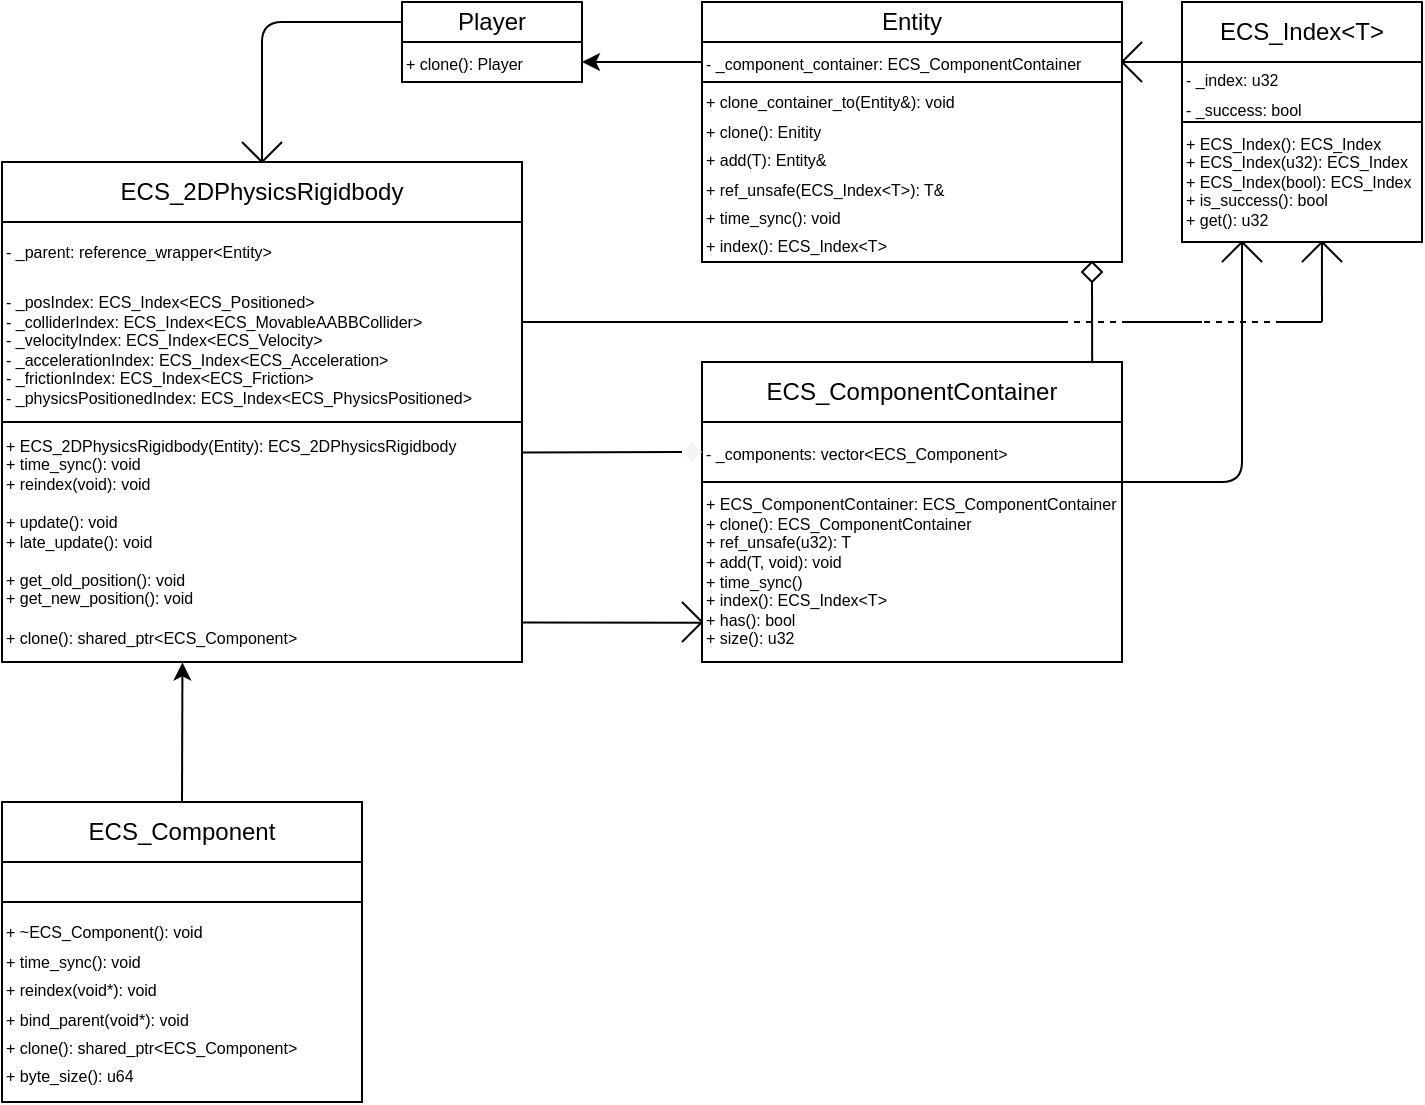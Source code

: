 <mxfile>
    <diagram id="2AC9LZ7GTcQqu8HZiJmk" name="Page-1">
        <mxGraphModel dx="1586" dy="568" grid="1" gridSize="10" guides="1" tooltips="1" connect="1" arrows="1" fold="1" page="1" pageScale="1" pageWidth="850" pageHeight="1100" math="0" shadow="0">
            <root>
                <mxCell id="0"/>
                <mxCell id="1" parent="0"/>
                <mxCell id="2" value="Player" style="rounded=0;whiteSpace=wrap;html=1;" parent="1" vertex="1">
                    <mxGeometry x="140" y="170" width="90" height="20" as="geometry"/>
                </mxCell>
                <mxCell id="4" value="&lt;font style=&quot;font-size: 8px;&quot;&gt;+ clone(): Player&lt;/font&gt;" style="rounded=0;whiteSpace=wrap;html=1;align=left;" parent="1" vertex="1">
                    <mxGeometry x="140" y="190" width="90" height="20" as="geometry"/>
                </mxCell>
                <mxCell id="6" value="Entity" style="rounded=0;whiteSpace=wrap;html=1;" parent="1" vertex="1">
                    <mxGeometry x="290" y="170" width="210" height="20" as="geometry"/>
                </mxCell>
                <mxCell id="7" value="&lt;font style=&quot;font-size: 8px;&quot;&gt;- _component_сontainer:&amp;nbsp;&lt;/font&gt;&lt;span style=&quot;text-align: center;&quot;&gt;&lt;font style=&quot;font-size: 8px;&quot;&gt;ECS_ComponentContainer&lt;/font&gt;&lt;/span&gt;" style="rounded=0;whiteSpace=wrap;html=1;align=left;" parent="1" vertex="1">
                    <mxGeometry x="290" y="190" width="210" height="20" as="geometry"/>
                </mxCell>
                <mxCell id="8" value="&lt;font style=&quot;font-size: 8px;&quot;&gt;+&amp;nbsp;clone_container_to(Entity&amp;amp;): void&lt;br&gt;+ clone(): Enitity&lt;br&gt;+ add(T): Entity&amp;amp;&lt;br&gt;+ ref_unsafe(ECS_Index&amp;lt;T&amp;gt;): T&amp;amp;&lt;br&gt;+ time_sync(): void&lt;br&gt;+ index(): ECS_Index&amp;lt;T&amp;gt;&lt;br&gt;&lt;/font&gt;" style="rounded=0;whiteSpace=wrap;html=1;align=left;" parent="1" vertex="1">
                    <mxGeometry x="290" y="210" width="210" height="90" as="geometry"/>
                </mxCell>
                <mxCell id="9" value="ECS_Index&amp;lt;T&amp;gt;" style="rounded=0;whiteSpace=wrap;html=1;fontSize=12;" parent="1" vertex="1">
                    <mxGeometry x="530" y="170" width="120" height="30" as="geometry"/>
                </mxCell>
                <mxCell id="10" value="&lt;font style=&quot;font-size: 8px;&quot;&gt;- _index: u32&lt;br&gt;- _success: bool&lt;br&gt;&lt;/font&gt;" style="rounded=0;whiteSpace=wrap;html=1;fontSize=12;align=left;" parent="1" vertex="1">
                    <mxGeometry x="530" y="200" width="120" height="30" as="geometry"/>
                </mxCell>
                <mxCell id="11" value="+ ECS_Index(): ECS_Index&lt;br&gt;+ ECS_Index(u32): ECS_Index&lt;br&gt;+ ECS_Index(bool): ECS_Index&lt;br&gt;+ is_success(): bool&lt;br&gt;+ get(): u32" style="rounded=0;whiteSpace=wrap;html=1;fontSize=8;align=left;" parent="1" vertex="1">
                    <mxGeometry x="530" y="230" width="120" height="60" as="geometry"/>
                </mxCell>
                <mxCell id="12" value="&lt;font style=&quot;font-size: 12px;&quot;&gt;ECS_ComponentContainer&lt;/font&gt;" style="rounded=0;whiteSpace=wrap;html=1;fontSize=8;" parent="1" vertex="1">
                    <mxGeometry x="290" y="350" width="210" height="30" as="geometry"/>
                </mxCell>
                <mxCell id="13" value="&lt;span style=&quot;font-size: 8px;&quot;&gt;- _components: vector&amp;lt;ECS_Component&amp;gt;&lt;/span&gt;" style="rounded=0;whiteSpace=wrap;html=1;fontSize=12;align=left;" parent="1" vertex="1">
                    <mxGeometry x="290" y="380" width="210" height="30" as="geometry"/>
                </mxCell>
                <mxCell id="14" value="+&amp;nbsp;&lt;font style=&quot;font-size: 8px;&quot;&gt;ECS_ComponentContainer:&amp;nbsp;&lt;/font&gt;ECS_ComponentContainer&lt;br&gt;+ clone(): ECS_ComponentContainer&lt;br&gt;+ ref_unsafe(u32): T&lt;br&gt;+ add(T, void): void&lt;br&gt;+ time_sync()&lt;br&gt;+ index(): ECS_Index&amp;lt;T&amp;gt;&lt;br&gt;+ has(): bool&lt;br&gt;+ size(): u32" style="rounded=0;whiteSpace=wrap;html=1;fontSize=8;align=left;" parent="1" vertex="1">
                    <mxGeometry x="290" y="410" width="210" height="90" as="geometry"/>
                </mxCell>
                <mxCell id="18" value="" style="rhombus;whiteSpace=wrap;html=1;fontSize=8;" parent="1" vertex="1">
                    <mxGeometry x="480" y="300" width="10" height="10" as="geometry"/>
                </mxCell>
                <mxCell id="19" value="" style="endArrow=none;html=1;fontSize=8;entryX=0.929;entryY=-0.001;entryDx=0;entryDy=0;entryPerimeter=0;" parent="1" target="12" edge="1">
                    <mxGeometry width="50" height="50" relative="1" as="geometry">
                        <mxPoint x="485" y="310" as="sourcePoint"/>
                        <mxPoint x="250" y="210" as="targetPoint"/>
                    </mxGeometry>
                </mxCell>
                <mxCell id="23" value="&lt;font style=&quot;font-size: 12px;&quot;&gt;ECS_2DPhysicsRigidbody&lt;/font&gt;" style="rounded=0;whiteSpace=wrap;html=1;fontSize=8;" parent="1" vertex="1">
                    <mxGeometry x="-60" y="250" width="260" height="30" as="geometry"/>
                </mxCell>
                <mxCell id="25" value="&lt;div style=&quot;&quot;&gt;&lt;span style=&quot;font-size: 8px; background-color: initial;&quot;&gt;- _parent: reference_wrapper&amp;lt;Entity&amp;gt;&lt;/span&gt;&lt;/div&gt;&lt;font style=&quot;&quot;&gt;&lt;div style=&quot;&quot;&gt;&lt;span style=&quot;font-size: 8px;&quot;&gt;&lt;br&gt;&lt;/span&gt;&lt;/div&gt;&lt;span style=&quot;font-size: 8px;&quot;&gt;&lt;div style=&quot;&quot;&gt;&lt;span style=&quot;background-color: initial;&quot;&gt;- _posIndex: ECS_Index&amp;lt;ECS_Positioned&amp;gt;&lt;/span&gt;&lt;/div&gt;&lt;div style=&quot;&quot;&gt;&lt;span style=&quot;background-color: initial;&quot;&gt;- _colliderIndex: ECS_Index&amp;lt;ECS_MovableAABBCollider&amp;gt;&lt;/span&gt;&lt;/div&gt;&lt;div style=&quot;&quot;&gt;&lt;span style=&quot;background-color: initial;&quot;&gt;- _velocityIndex: ECS_Index&amp;lt;ECS_Velocity&amp;gt;&lt;/span&gt;&lt;/div&gt;&lt;div style=&quot;&quot;&gt;&lt;span style=&quot;background-color: initial;&quot;&gt;- _accelerationIndex: ECS_Index&amp;lt;ECS_Acceleration&amp;gt;&lt;/span&gt;&lt;/div&gt;&lt;div style=&quot;&quot;&gt;&lt;span style=&quot;background-color: initial;&quot;&gt;- _frictionIndex: ECS_Index&amp;lt;ECS_Friction&amp;gt;&lt;/span&gt;&lt;/div&gt;&lt;div style=&quot;&quot;&gt;&lt;span style=&quot;background-color: initial;&quot;&gt;- _physicsPositionedIndex: ECS_Index&amp;lt;ECS_PhysicsPositioned&amp;gt;&lt;/span&gt;&lt;/div&gt;&lt;/span&gt;&lt;/font&gt;" style="rounded=0;whiteSpace=wrap;html=1;fontSize=12;align=left;" parent="1" vertex="1">
                    <mxGeometry x="-60" y="280" width="260" height="100" as="geometry"/>
                </mxCell>
                <mxCell id="26" value="+ ECS_2DPhysicsRigidbody(Entity): ECS_2DPhysicsRigidbody&lt;br&gt;+ time_sync(): void&lt;br&gt;+ reindex(void): void&lt;br&gt;&lt;br&gt;+ update(): void&lt;br&gt;+ late_update(): void&lt;br&gt;&lt;br&gt;+ get_old_position(): void&lt;br&gt;+ get_new_position(): void&lt;br&gt;&lt;br&gt;+ clone(): shared_ptr&amp;lt;ECS_Component&amp;gt;" style="rounded=0;whiteSpace=wrap;html=1;fontSize=8;align=left;" parent="1" vertex="1">
                    <mxGeometry x="-60" y="380" width="260" height="120" as="geometry"/>
                </mxCell>
                <mxCell id="29" value="" style="endArrow=none;html=1;fontSize=8;exitX=1;exitY=0.5;exitDx=0;exitDy=0;" parent="1" source="25" edge="1">
                    <mxGeometry width="50" height="50" relative="1" as="geometry">
                        <mxPoint x="210" y="330.0" as="sourcePoint"/>
                        <mxPoint x="470" y="330" as="targetPoint"/>
                    </mxGeometry>
                </mxCell>
                <mxCell id="30" value="" style="endArrow=none;html=1;fontSize=8;" parent="1" edge="1">
                    <mxGeometry width="50" height="50" relative="1" as="geometry">
                        <mxPoint x="500" y="330" as="sourcePoint"/>
                        <mxPoint x="540" y="330" as="targetPoint"/>
                    </mxGeometry>
                </mxCell>
                <mxCell id="31" value="" style="endArrow=none;html=1;fontSize=8;" parent="1" edge="1">
                    <mxGeometry width="50" height="50" relative="1" as="geometry">
                        <mxPoint x="580" y="330" as="sourcePoint"/>
                        <mxPoint x="600" y="330" as="targetPoint"/>
                    </mxGeometry>
                </mxCell>
                <mxCell id="32" value="" style="endArrow=none;html=1;fontSize=8;exitX=0.583;exitY=0.994;exitDx=0;exitDy=0;exitPerimeter=0;" parent="1" source="11" edge="1">
                    <mxGeometry width="50" height="50" relative="1" as="geometry">
                        <mxPoint x="580" y="339.9" as="sourcePoint"/>
                        <mxPoint x="600" y="330" as="targetPoint"/>
                    </mxGeometry>
                </mxCell>
                <mxCell id="34" value="" style="endArrow=none;dashed=1;html=1;fontSize=8;" parent="1" edge="1">
                    <mxGeometry width="50" height="50" relative="1" as="geometry">
                        <mxPoint x="470" y="330" as="sourcePoint"/>
                        <mxPoint x="500" y="330" as="targetPoint"/>
                    </mxGeometry>
                </mxCell>
                <mxCell id="35" value="" style="endArrow=none;dashed=1;html=1;fontSize=8;" parent="1" edge="1">
                    <mxGeometry width="50" height="50" relative="1" as="geometry">
                        <mxPoint x="580" y="330" as="sourcePoint"/>
                        <mxPoint x="540" y="330" as="targetPoint"/>
                    </mxGeometry>
                </mxCell>
                <mxCell id="37" value="" style="rhombus;whiteSpace=wrap;html=1;fontSize=8;labelBackgroundColor=#1D1D1D;fillColor=#f5f5f5;gradientColor=none;strokeColor=none;" parent="1" vertex="1">
                    <mxGeometry x="280" y="390" width="10" height="10" as="geometry"/>
                </mxCell>
                <mxCell id="38" value="" style="endArrow=none;html=1;fontSize=8;entryX=0.999;entryY=0.127;entryDx=0;entryDy=0;entryPerimeter=0;exitX=0;exitY=0.5;exitDx=0;exitDy=0;" parent="1" source="37" target="26" edge="1">
                    <mxGeometry width="50" height="50" relative="1" as="geometry">
                        <mxPoint x="495" y="320" as="sourcePoint"/>
                        <mxPoint x="495.09" y="359.97" as="targetPoint"/>
                    </mxGeometry>
                </mxCell>
                <mxCell id="39" value="" style="endArrow=none;html=1;exitX=1;exitY=0;exitDx=0;exitDy=0;entryX=0.25;entryY=1;entryDx=0;entryDy=0;" edge="1" parent="1" source="14" target="11">
                    <mxGeometry width="50" height="50" relative="1" as="geometry">
                        <mxPoint x="620" y="470" as="sourcePoint"/>
                        <mxPoint x="670" y="420" as="targetPoint"/>
                        <Array as="points">
                            <mxPoint x="560" y="410"/>
                        </Array>
                    </mxGeometry>
                </mxCell>
                <mxCell id="40" value="" style="endArrow=none;html=1;" edge="1" parent="1">
                    <mxGeometry width="50" height="50" relative="1" as="geometry">
                        <mxPoint x="550" y="300" as="sourcePoint"/>
                        <mxPoint x="560" y="290" as="targetPoint"/>
                    </mxGeometry>
                </mxCell>
                <mxCell id="41" value="" style="endArrow=none;html=1;" edge="1" parent="1">
                    <mxGeometry width="50" height="50" relative="1" as="geometry">
                        <mxPoint x="570" y="300" as="sourcePoint"/>
                        <mxPoint x="560" y="290" as="targetPoint"/>
                    </mxGeometry>
                </mxCell>
                <mxCell id="42" value="" style="endArrow=none;html=1;entryX=0;entryY=0;entryDx=0;entryDy=0;exitX=1;exitY=0.5;exitDx=0;exitDy=0;" edge="1" parent="1" source="7" target="10">
                    <mxGeometry width="50" height="50" relative="1" as="geometry">
                        <mxPoint x="500" y="260" as="sourcePoint"/>
                        <mxPoint x="550" y="210" as="targetPoint"/>
                    </mxGeometry>
                </mxCell>
                <mxCell id="43" value="" style="endArrow=none;html=1;" edge="1" parent="1">
                    <mxGeometry width="50" height="50" relative="1" as="geometry">
                        <mxPoint x="500" y="200" as="sourcePoint"/>
                        <mxPoint x="510" y="210" as="targetPoint"/>
                    </mxGeometry>
                </mxCell>
                <mxCell id="44" value="" style="endArrow=none;html=1;" edge="1" parent="1">
                    <mxGeometry width="50" height="50" relative="1" as="geometry">
                        <mxPoint x="500" y="200" as="sourcePoint"/>
                        <mxPoint x="510" y="190" as="targetPoint"/>
                    </mxGeometry>
                </mxCell>
                <mxCell id="45" value="" style="endArrow=none;html=1;exitX=1;exitY=0.835;exitDx=0;exitDy=0;exitPerimeter=0;entryX=0.002;entryY=0.782;entryDx=0;entryDy=0;entryPerimeter=0;" edge="1" parent="1" source="26" target="14">
                    <mxGeometry width="50" height="50" relative="1" as="geometry">
                        <mxPoint x="220" y="520" as="sourcePoint"/>
                        <mxPoint x="270" y="470" as="targetPoint"/>
                    </mxGeometry>
                </mxCell>
                <mxCell id="46" value="" style="endArrow=none;html=1;" edge="1" parent="1">
                    <mxGeometry width="50" height="50" relative="1" as="geometry">
                        <mxPoint x="280" y="490" as="sourcePoint"/>
                        <mxPoint x="290" y="480" as="targetPoint"/>
                    </mxGeometry>
                </mxCell>
                <mxCell id="47" value="" style="endArrow=none;html=1;" edge="1" parent="1">
                    <mxGeometry width="50" height="50" relative="1" as="geometry">
                        <mxPoint x="280" y="470" as="sourcePoint"/>
                        <mxPoint x="290" y="480" as="targetPoint"/>
                    </mxGeometry>
                </mxCell>
                <mxCell id="48" value="" style="endArrow=none;html=1;exitX=0.5;exitY=0;exitDx=0;exitDy=0;" edge="1" parent="1" source="23">
                    <mxGeometry width="50" height="50" relative="1" as="geometry">
                        <mxPoint x="90" y="230" as="sourcePoint"/>
                        <mxPoint x="140" y="180" as="targetPoint"/>
                        <Array as="points">
                            <mxPoint x="70" y="180"/>
                        </Array>
                    </mxGeometry>
                </mxCell>
                <mxCell id="49" value="" style="endArrow=none;html=1;exitX=0.5;exitY=0;exitDx=0;exitDy=0;" edge="1" parent="1" source="23">
                    <mxGeometry width="50" height="50" relative="1" as="geometry">
                        <mxPoint x="80" y="270" as="sourcePoint"/>
                        <mxPoint x="80" y="240" as="targetPoint"/>
                    </mxGeometry>
                </mxCell>
                <mxCell id="50" value="" style="endArrow=none;html=1;exitX=0.5;exitY=0;exitDx=0;exitDy=0;" edge="1" parent="1" source="23">
                    <mxGeometry width="50" height="50" relative="1" as="geometry">
                        <mxPoint x="80" y="260" as="sourcePoint"/>
                        <mxPoint x="60" y="240" as="targetPoint"/>
                    </mxGeometry>
                </mxCell>
                <mxCell id="51" value="" style="endArrow=classic;html=1;exitX=0;exitY=0.5;exitDx=0;exitDy=0;entryX=1;entryY=0.5;entryDx=0;entryDy=0;" edge="1" parent="1" source="7" target="4">
                    <mxGeometry width="50" height="50" relative="1" as="geometry">
                        <mxPoint x="250" y="230" as="sourcePoint"/>
                        <mxPoint x="300" y="180" as="targetPoint"/>
                    </mxGeometry>
                </mxCell>
                <mxCell id="52" value="" style="endArrow=none;html=1;" edge="1" parent="1">
                    <mxGeometry width="50" height="50" relative="1" as="geometry">
                        <mxPoint x="610" y="300" as="sourcePoint"/>
                        <mxPoint x="600" y="290" as="targetPoint"/>
                    </mxGeometry>
                </mxCell>
                <mxCell id="53" value="" style="endArrow=none;html=1;" edge="1" parent="1">
                    <mxGeometry width="50" height="50" relative="1" as="geometry">
                        <mxPoint x="590" y="300" as="sourcePoint"/>
                        <mxPoint x="600" y="290" as="targetPoint"/>
                    </mxGeometry>
                </mxCell>
                <mxCell id="54" value="ECS_Component" style="rounded=0;whiteSpace=wrap;html=1;" vertex="1" parent="1">
                    <mxGeometry x="-60" y="570" width="180" height="30" as="geometry"/>
                </mxCell>
                <mxCell id="55" value="" style="rounded=0;whiteSpace=wrap;html=1;" vertex="1" parent="1">
                    <mxGeometry x="-60" y="600" width="180" height="20" as="geometry"/>
                </mxCell>
                <mxCell id="56" value="&lt;font style=&quot;font-size: 8px;&quot;&gt;+&amp;nbsp;~ECS_Component(): void&lt;br&gt;+&amp;nbsp;time_sync(): void&lt;br&gt;+&amp;nbsp;reindex(void*): void&lt;br&gt;+ bind_parent(void*): void&lt;br&gt;+ clone(): shared_ptr&amp;lt;ECS_Component&amp;gt;&lt;br&gt;+ byte_size(): u64&lt;/font&gt;" style="rounded=0;whiteSpace=wrap;align=left;verticalAlign=middle;html=1;" vertex="1" parent="1">
                    <mxGeometry x="-60" y="620" width="180" height="100" as="geometry"/>
                </mxCell>
                <mxCell id="57" value="" style="endArrow=classic;html=1;exitX=0.5;exitY=0;exitDx=0;exitDy=0;entryX=0.347;entryY=1.002;entryDx=0;entryDy=0;entryPerimeter=0;" edge="1" parent="1" source="54" target="26">
                    <mxGeometry width="50" height="50" relative="1" as="geometry">
                        <mxPoint x="300" y="210" as="sourcePoint"/>
                        <mxPoint x="240" y="210" as="targetPoint"/>
                    </mxGeometry>
                </mxCell>
            </root>
        </mxGraphModel>
    </diagram>
</mxfile>